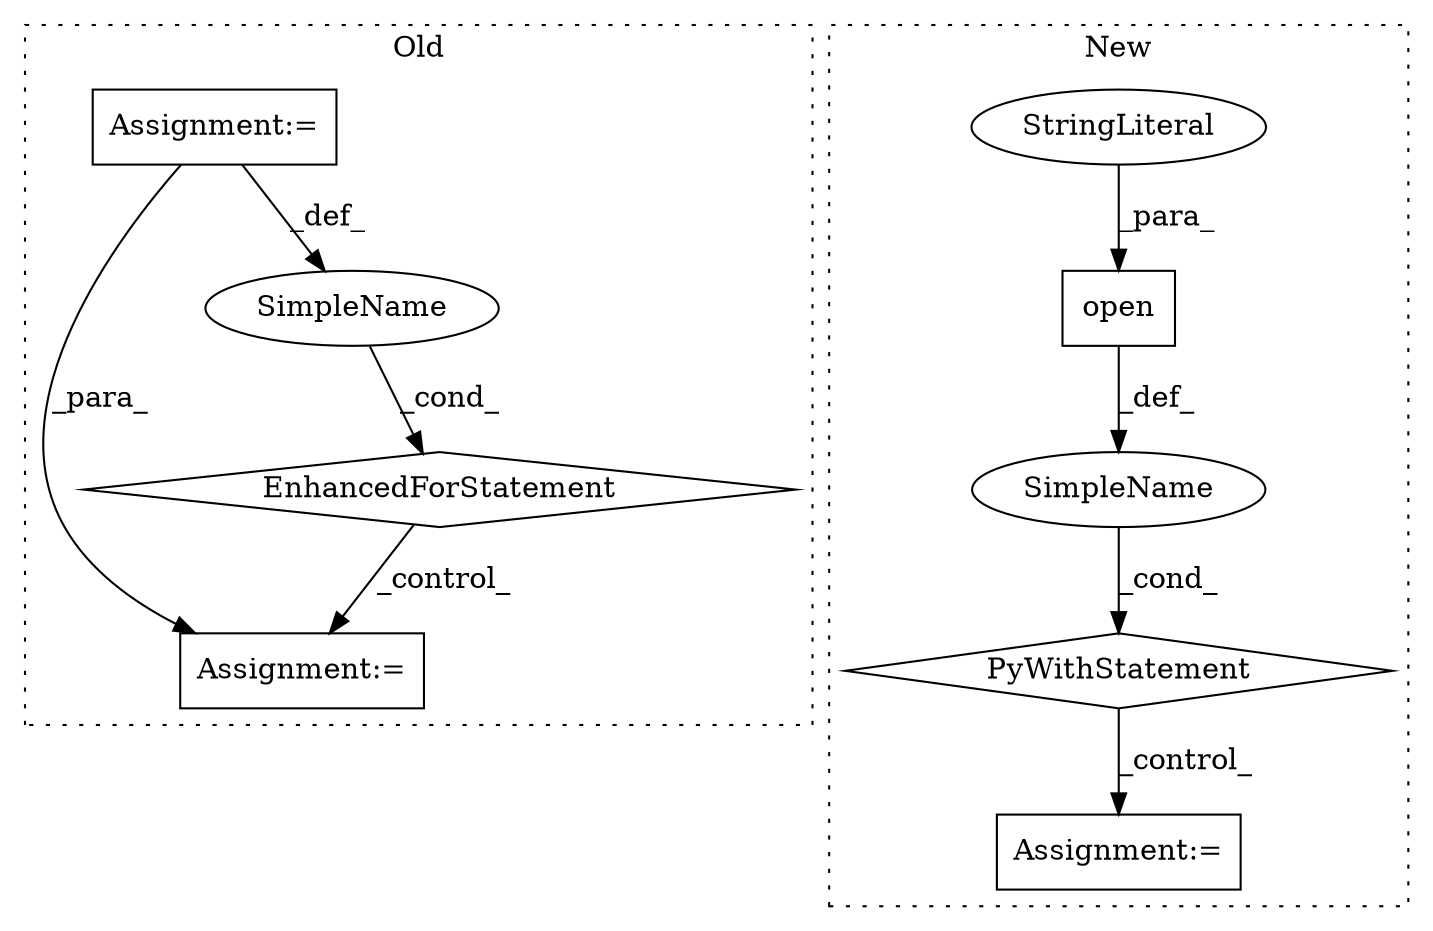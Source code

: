 digraph G {
subgraph cluster0 {
1 [label="EnhancedForStatement" a="70" s="4851,4937" l="57,2" shape="diamond"];
7 [label="Assignment:=" a="7" s="4851,4937" l="57,2" shape="box"];
8 [label="Assignment:=" a="7" s="5199" l="1" shape="box"];
9 [label="SimpleName" a="42" s="4912" l="14" shape="ellipse"];
label = "Old";
style="dotted";
}
subgraph cluster1 {
2 [label="open" a="32" s="4868,4911" l="5,1" shape="box"];
3 [label="StringLiteral" a="45" s="4908" l="3" shape="ellipse"];
4 [label="PyWithStatement" a="104" s="4858,4912" l="10,2" shape="diamond"];
5 [label="Assignment:=" a="7" s="4931" l="9" shape="box"];
6 [label="SimpleName" a="42" s="" l="" shape="ellipse"];
label = "New";
style="dotted";
}
1 -> 8 [label="_control_"];
2 -> 6 [label="_def_"];
3 -> 2 [label="_para_"];
4 -> 5 [label="_control_"];
6 -> 4 [label="_cond_"];
7 -> 9 [label="_def_"];
7 -> 8 [label="_para_"];
9 -> 1 [label="_cond_"];
}